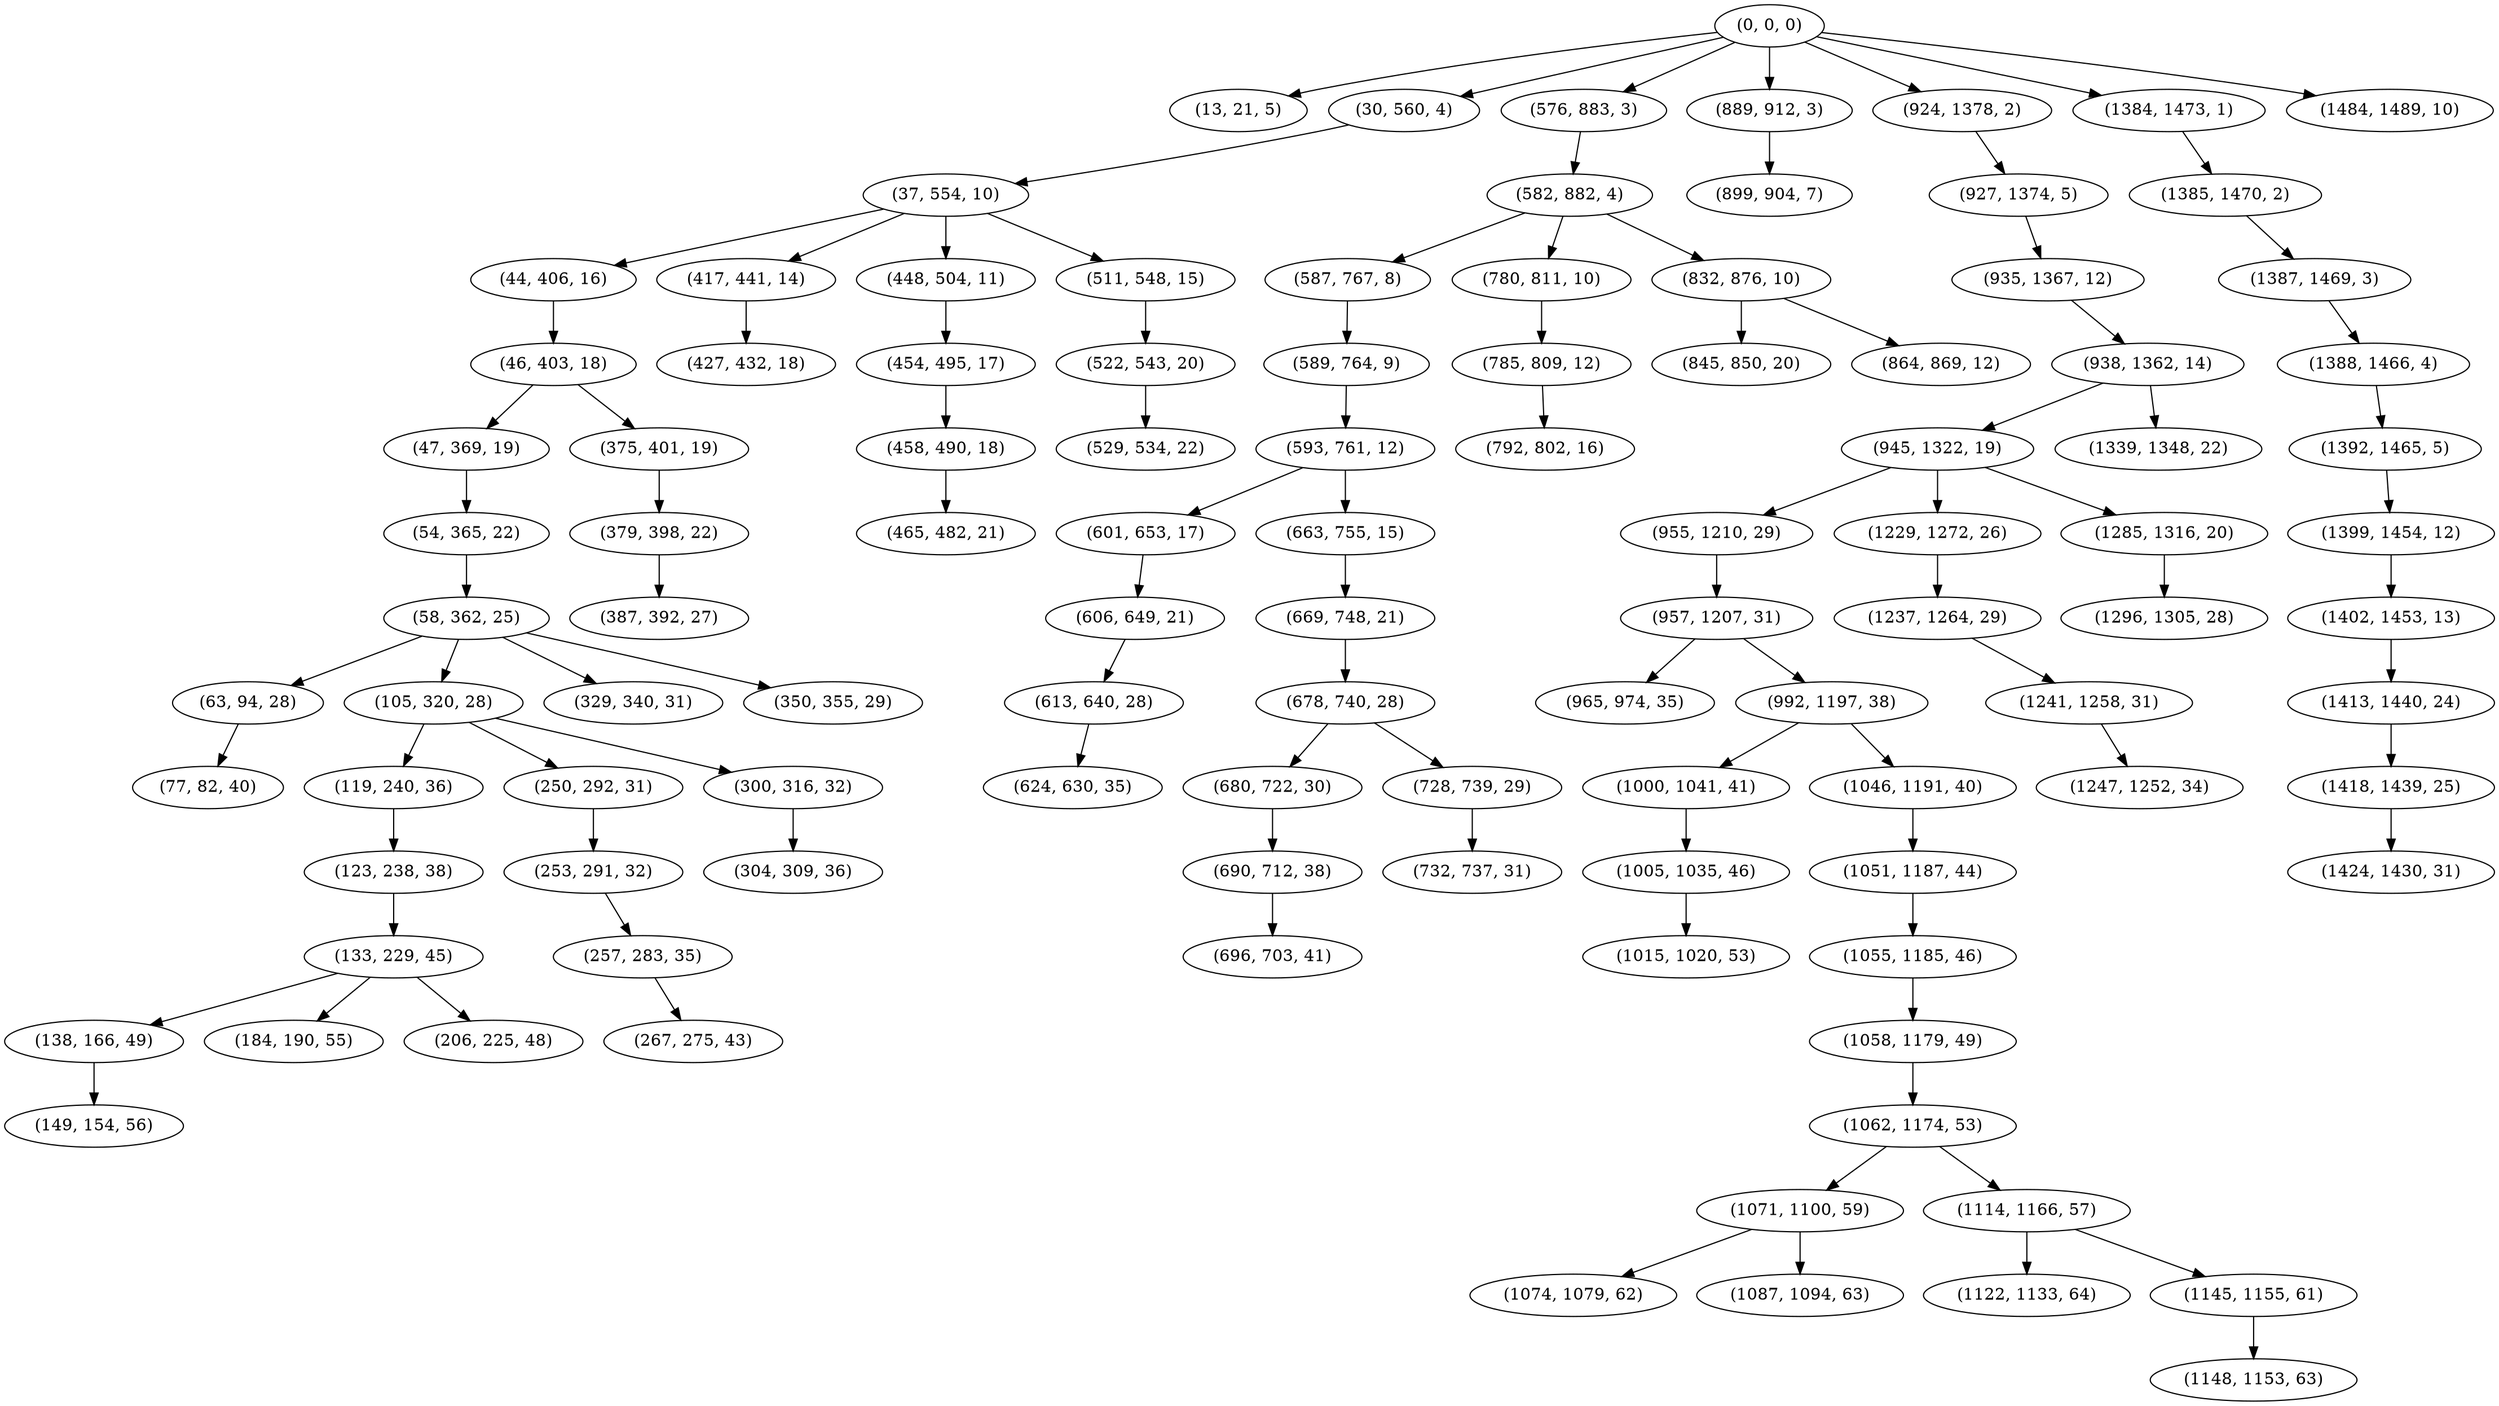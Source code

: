 digraph tree {
    "(0, 0, 0)";
    "(13, 21, 5)";
    "(30, 560, 4)";
    "(37, 554, 10)";
    "(44, 406, 16)";
    "(46, 403, 18)";
    "(47, 369, 19)";
    "(54, 365, 22)";
    "(58, 362, 25)";
    "(63, 94, 28)";
    "(77, 82, 40)";
    "(105, 320, 28)";
    "(119, 240, 36)";
    "(123, 238, 38)";
    "(133, 229, 45)";
    "(138, 166, 49)";
    "(149, 154, 56)";
    "(184, 190, 55)";
    "(206, 225, 48)";
    "(250, 292, 31)";
    "(253, 291, 32)";
    "(257, 283, 35)";
    "(267, 275, 43)";
    "(300, 316, 32)";
    "(304, 309, 36)";
    "(329, 340, 31)";
    "(350, 355, 29)";
    "(375, 401, 19)";
    "(379, 398, 22)";
    "(387, 392, 27)";
    "(417, 441, 14)";
    "(427, 432, 18)";
    "(448, 504, 11)";
    "(454, 495, 17)";
    "(458, 490, 18)";
    "(465, 482, 21)";
    "(511, 548, 15)";
    "(522, 543, 20)";
    "(529, 534, 22)";
    "(576, 883, 3)";
    "(582, 882, 4)";
    "(587, 767, 8)";
    "(589, 764, 9)";
    "(593, 761, 12)";
    "(601, 653, 17)";
    "(606, 649, 21)";
    "(613, 640, 28)";
    "(624, 630, 35)";
    "(663, 755, 15)";
    "(669, 748, 21)";
    "(678, 740, 28)";
    "(680, 722, 30)";
    "(690, 712, 38)";
    "(696, 703, 41)";
    "(728, 739, 29)";
    "(732, 737, 31)";
    "(780, 811, 10)";
    "(785, 809, 12)";
    "(792, 802, 16)";
    "(832, 876, 10)";
    "(845, 850, 20)";
    "(864, 869, 12)";
    "(889, 912, 3)";
    "(899, 904, 7)";
    "(924, 1378, 2)";
    "(927, 1374, 5)";
    "(935, 1367, 12)";
    "(938, 1362, 14)";
    "(945, 1322, 19)";
    "(955, 1210, 29)";
    "(957, 1207, 31)";
    "(965, 974, 35)";
    "(992, 1197, 38)";
    "(1000, 1041, 41)";
    "(1005, 1035, 46)";
    "(1015, 1020, 53)";
    "(1046, 1191, 40)";
    "(1051, 1187, 44)";
    "(1055, 1185, 46)";
    "(1058, 1179, 49)";
    "(1062, 1174, 53)";
    "(1071, 1100, 59)";
    "(1074, 1079, 62)";
    "(1087, 1094, 63)";
    "(1114, 1166, 57)";
    "(1122, 1133, 64)";
    "(1145, 1155, 61)";
    "(1148, 1153, 63)";
    "(1229, 1272, 26)";
    "(1237, 1264, 29)";
    "(1241, 1258, 31)";
    "(1247, 1252, 34)";
    "(1285, 1316, 20)";
    "(1296, 1305, 28)";
    "(1339, 1348, 22)";
    "(1384, 1473, 1)";
    "(1385, 1470, 2)";
    "(1387, 1469, 3)";
    "(1388, 1466, 4)";
    "(1392, 1465, 5)";
    "(1399, 1454, 12)";
    "(1402, 1453, 13)";
    "(1413, 1440, 24)";
    "(1418, 1439, 25)";
    "(1424, 1430, 31)";
    "(1484, 1489, 10)";
    "(0, 0, 0)" -> "(13, 21, 5)";
    "(0, 0, 0)" -> "(30, 560, 4)";
    "(0, 0, 0)" -> "(576, 883, 3)";
    "(0, 0, 0)" -> "(889, 912, 3)";
    "(0, 0, 0)" -> "(924, 1378, 2)";
    "(0, 0, 0)" -> "(1384, 1473, 1)";
    "(0, 0, 0)" -> "(1484, 1489, 10)";
    "(30, 560, 4)" -> "(37, 554, 10)";
    "(37, 554, 10)" -> "(44, 406, 16)";
    "(37, 554, 10)" -> "(417, 441, 14)";
    "(37, 554, 10)" -> "(448, 504, 11)";
    "(37, 554, 10)" -> "(511, 548, 15)";
    "(44, 406, 16)" -> "(46, 403, 18)";
    "(46, 403, 18)" -> "(47, 369, 19)";
    "(46, 403, 18)" -> "(375, 401, 19)";
    "(47, 369, 19)" -> "(54, 365, 22)";
    "(54, 365, 22)" -> "(58, 362, 25)";
    "(58, 362, 25)" -> "(63, 94, 28)";
    "(58, 362, 25)" -> "(105, 320, 28)";
    "(58, 362, 25)" -> "(329, 340, 31)";
    "(58, 362, 25)" -> "(350, 355, 29)";
    "(63, 94, 28)" -> "(77, 82, 40)";
    "(105, 320, 28)" -> "(119, 240, 36)";
    "(105, 320, 28)" -> "(250, 292, 31)";
    "(105, 320, 28)" -> "(300, 316, 32)";
    "(119, 240, 36)" -> "(123, 238, 38)";
    "(123, 238, 38)" -> "(133, 229, 45)";
    "(133, 229, 45)" -> "(138, 166, 49)";
    "(133, 229, 45)" -> "(184, 190, 55)";
    "(133, 229, 45)" -> "(206, 225, 48)";
    "(138, 166, 49)" -> "(149, 154, 56)";
    "(250, 292, 31)" -> "(253, 291, 32)";
    "(253, 291, 32)" -> "(257, 283, 35)";
    "(257, 283, 35)" -> "(267, 275, 43)";
    "(300, 316, 32)" -> "(304, 309, 36)";
    "(375, 401, 19)" -> "(379, 398, 22)";
    "(379, 398, 22)" -> "(387, 392, 27)";
    "(417, 441, 14)" -> "(427, 432, 18)";
    "(448, 504, 11)" -> "(454, 495, 17)";
    "(454, 495, 17)" -> "(458, 490, 18)";
    "(458, 490, 18)" -> "(465, 482, 21)";
    "(511, 548, 15)" -> "(522, 543, 20)";
    "(522, 543, 20)" -> "(529, 534, 22)";
    "(576, 883, 3)" -> "(582, 882, 4)";
    "(582, 882, 4)" -> "(587, 767, 8)";
    "(582, 882, 4)" -> "(780, 811, 10)";
    "(582, 882, 4)" -> "(832, 876, 10)";
    "(587, 767, 8)" -> "(589, 764, 9)";
    "(589, 764, 9)" -> "(593, 761, 12)";
    "(593, 761, 12)" -> "(601, 653, 17)";
    "(593, 761, 12)" -> "(663, 755, 15)";
    "(601, 653, 17)" -> "(606, 649, 21)";
    "(606, 649, 21)" -> "(613, 640, 28)";
    "(613, 640, 28)" -> "(624, 630, 35)";
    "(663, 755, 15)" -> "(669, 748, 21)";
    "(669, 748, 21)" -> "(678, 740, 28)";
    "(678, 740, 28)" -> "(680, 722, 30)";
    "(678, 740, 28)" -> "(728, 739, 29)";
    "(680, 722, 30)" -> "(690, 712, 38)";
    "(690, 712, 38)" -> "(696, 703, 41)";
    "(728, 739, 29)" -> "(732, 737, 31)";
    "(780, 811, 10)" -> "(785, 809, 12)";
    "(785, 809, 12)" -> "(792, 802, 16)";
    "(832, 876, 10)" -> "(845, 850, 20)";
    "(832, 876, 10)" -> "(864, 869, 12)";
    "(889, 912, 3)" -> "(899, 904, 7)";
    "(924, 1378, 2)" -> "(927, 1374, 5)";
    "(927, 1374, 5)" -> "(935, 1367, 12)";
    "(935, 1367, 12)" -> "(938, 1362, 14)";
    "(938, 1362, 14)" -> "(945, 1322, 19)";
    "(938, 1362, 14)" -> "(1339, 1348, 22)";
    "(945, 1322, 19)" -> "(955, 1210, 29)";
    "(945, 1322, 19)" -> "(1229, 1272, 26)";
    "(945, 1322, 19)" -> "(1285, 1316, 20)";
    "(955, 1210, 29)" -> "(957, 1207, 31)";
    "(957, 1207, 31)" -> "(965, 974, 35)";
    "(957, 1207, 31)" -> "(992, 1197, 38)";
    "(992, 1197, 38)" -> "(1000, 1041, 41)";
    "(992, 1197, 38)" -> "(1046, 1191, 40)";
    "(1000, 1041, 41)" -> "(1005, 1035, 46)";
    "(1005, 1035, 46)" -> "(1015, 1020, 53)";
    "(1046, 1191, 40)" -> "(1051, 1187, 44)";
    "(1051, 1187, 44)" -> "(1055, 1185, 46)";
    "(1055, 1185, 46)" -> "(1058, 1179, 49)";
    "(1058, 1179, 49)" -> "(1062, 1174, 53)";
    "(1062, 1174, 53)" -> "(1071, 1100, 59)";
    "(1062, 1174, 53)" -> "(1114, 1166, 57)";
    "(1071, 1100, 59)" -> "(1074, 1079, 62)";
    "(1071, 1100, 59)" -> "(1087, 1094, 63)";
    "(1114, 1166, 57)" -> "(1122, 1133, 64)";
    "(1114, 1166, 57)" -> "(1145, 1155, 61)";
    "(1145, 1155, 61)" -> "(1148, 1153, 63)";
    "(1229, 1272, 26)" -> "(1237, 1264, 29)";
    "(1237, 1264, 29)" -> "(1241, 1258, 31)";
    "(1241, 1258, 31)" -> "(1247, 1252, 34)";
    "(1285, 1316, 20)" -> "(1296, 1305, 28)";
    "(1384, 1473, 1)" -> "(1385, 1470, 2)";
    "(1385, 1470, 2)" -> "(1387, 1469, 3)";
    "(1387, 1469, 3)" -> "(1388, 1466, 4)";
    "(1388, 1466, 4)" -> "(1392, 1465, 5)";
    "(1392, 1465, 5)" -> "(1399, 1454, 12)";
    "(1399, 1454, 12)" -> "(1402, 1453, 13)";
    "(1402, 1453, 13)" -> "(1413, 1440, 24)";
    "(1413, 1440, 24)" -> "(1418, 1439, 25)";
    "(1418, 1439, 25)" -> "(1424, 1430, 31)";
}
